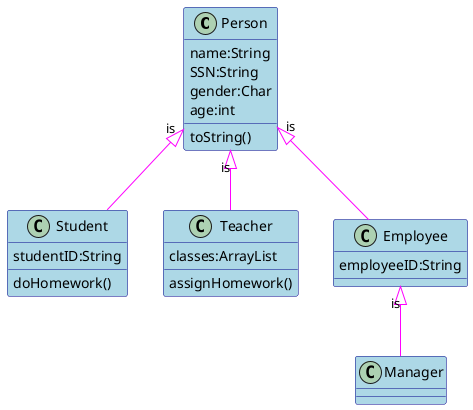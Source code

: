 @startuml 

skinparam class {
    BackgroundColor LightBlue
    ArrowColor #FF00FF
    BorderColor DarkBlue
}

Person "is" <|-- Student
Person "is" <|-- Teacher
Person "is" <|-- Employee
Employee "is" <|-- Manager
Person : name:String
Person : SSN:String
Person : gender:Char
Person : age:int
Person : toString()
Employee : employeeID:String
Student : doHomework()
Teacher : assignHomework()
Teacher : classes:ArrayList
Student : studentID:String

@enduml